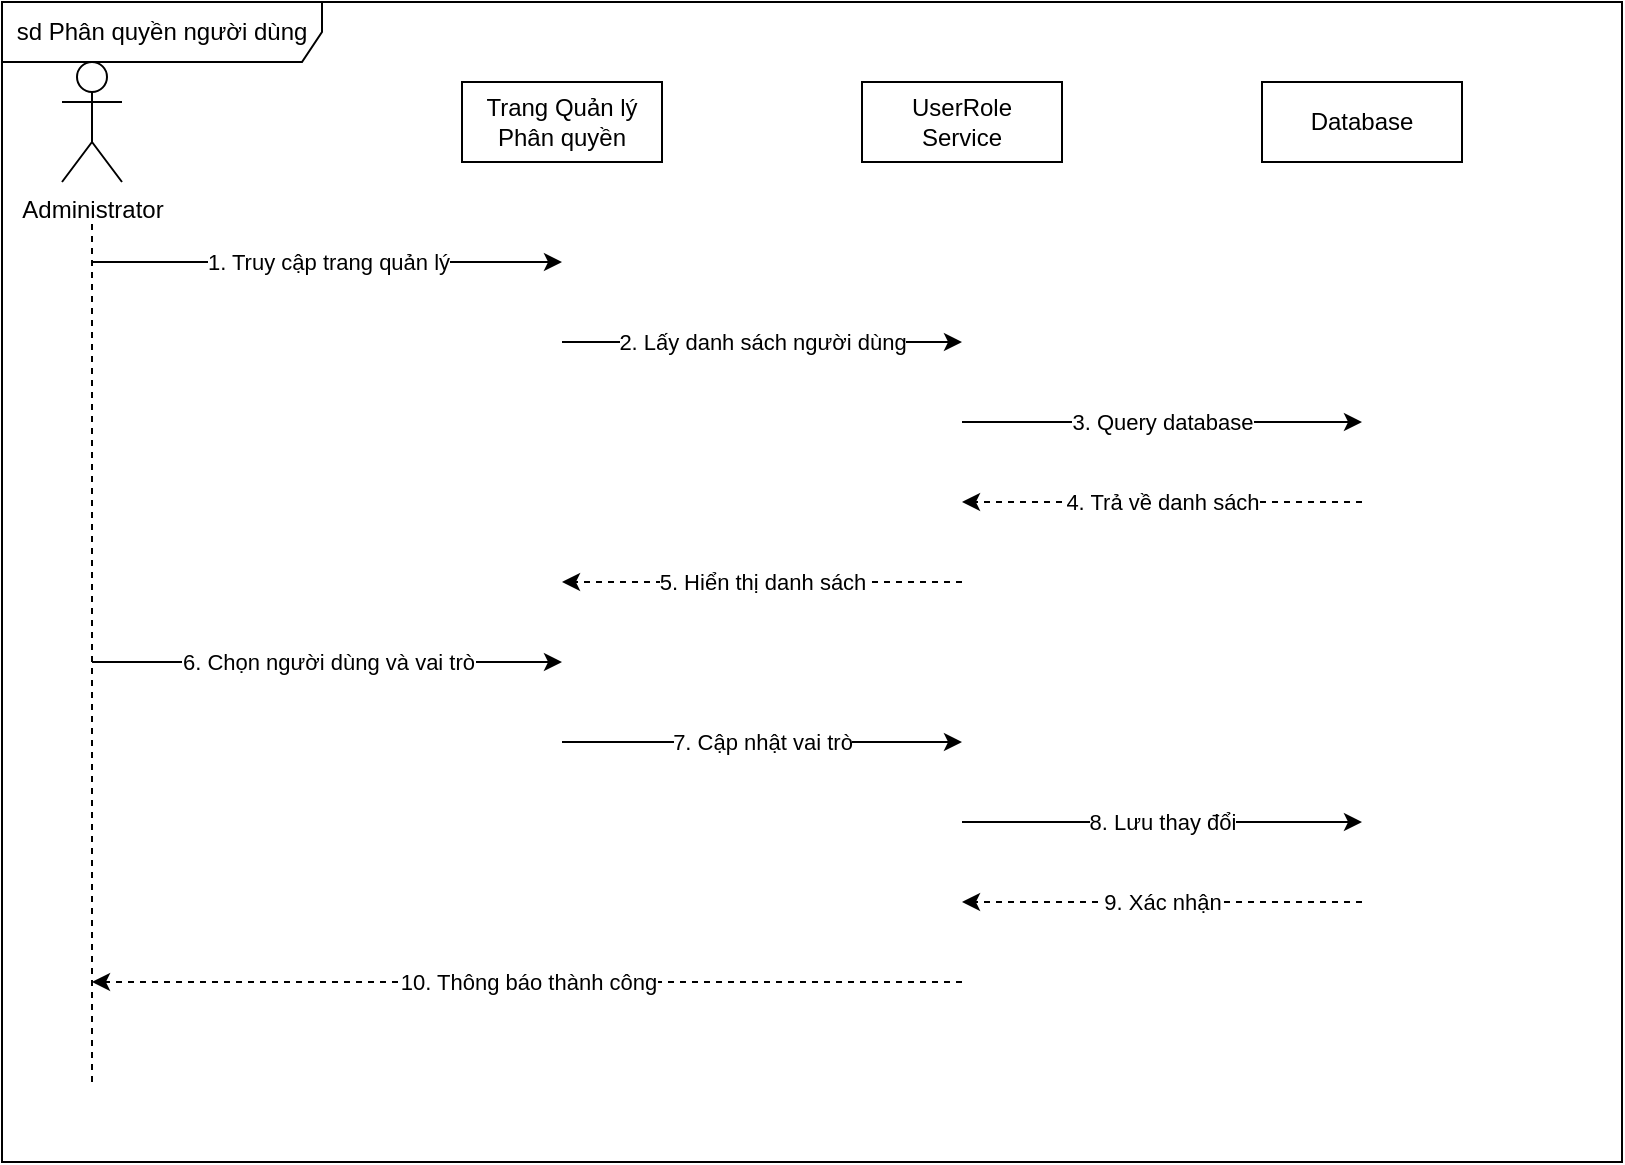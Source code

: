 <mxfile version="22.1.21">
  <diagram id="sequence-diagram" name="Sequence Diagram">
    <mxGraphModel dx="0" dy="0" grid="1" gridSize="10" guides="1" tooltips="1" connect="1" arrows="1" fold="1" page="1" pageScale="1" pageWidth="850" pageHeight="1100" math="0" shadow="0">
      <root>
        <mxCell id="0"/>
        <mxCell id="1" parent="0"/>

        <!-- Frame -->
        <mxCell id="frame" value="sd Phân quyền người dùng" style="shape=umlFrame;whiteSpace=wrap;html=1;width=160;height=30;" vertex="1" parent="1">
          <mxGeometry x="20" y="10" width="810" height="580" as="geometry"/>
        </mxCell>

        <!-- Objects -->
        <mxCell id="admin" value="Administrator" style="shape=umlActor;verticalLabelPosition=bottom;verticalAlign=top;html=1;" vertex="1" parent="1">
          <mxGeometry x="50" y="40" width="30" height="60" as="geometry"/>
        </mxCell>

        <mxCell id="userRolePage" value="Trang Quản lý&#xa;Phân quyền" style="rounded=0;whiteSpace=wrap;html=1;" vertex="1" parent="1">
          <mxGeometry x="250" y="50" width="100" height="40" as="geometry"/>
        </mxCell>

        <mxCell id="userRoleService" value="UserRole&#xa;Service" style="rounded=0;whiteSpace=wrap;html=1;" vertex="1" parent="1">
          <mxGeometry x="450" y="50" width="100" height="40" as="geometry"/>
        </mxCell>

        <mxCell id="database" value="Database" style="rounded=0;whiteSpace=wrap;html=1;" vertex="1" parent="1">
          <mxGeometry x="650" y="50" width="100" height="40" as="geometry"/>
        </mxCell>

        <!-- Lifelines -->
        <mxCell id="adminLine" value="" style="endArrow=none;dashed=1;html=1;" edge="1" parent="1">
          <mxGeometry width="50" height="50" relative="1" as="geometry">
            <mxPoint x="65" y="550" as="sourcePoint"/>
            <mxPoint x="65" y="120" as="targetPoint"/>
          </mxGeometry>
        </mxCell>

        <!-- Messages -->
        <mxCell id="msg1" value="1. Truy cập trang quản lý" style="endArrow=classic;html=1;" edge="1" parent="1">
          <mxGeometry relative="1" as="geometry">
            <mxPoint x="65" y="140" as="sourcePoint"/>
            <mxPoint x="300" y="140" as="targetPoint"/>
          </mxGeometry>
        </mxCell>

        <mxCell id="msg2" value="2. Lấy danh sách người dùng" style="endArrow=classic;html=1;" edge="1" parent="1">
          <mxGeometry relative="1" as="geometry">
            <mxPoint x="300" y="180" as="sourcePoint"/>
            <mxPoint x="500" y="180" as="targetPoint"/>
          </mxGeometry>
        </mxCell>

        <mxCell id="msg3" value="3. Query database" style="endArrow=classic;html=1;" edge="1" parent="1">
          <mxGeometry relative="1" as="geometry">
            <mxPoint x="500" y="220" as="sourcePoint"/>
            <mxPoint x="700" y="220" as="targetPoint"/>
          </mxGeometry>
        </mxCell>

        <mxCell id="msg4" value="4. Trả về danh sách" style="endArrow=classic;html=1;dashed=1;" edge="1" parent="1">
          <mxGeometry relative="1" as="geometry">
            <mxPoint x="700" y="260" as="sourcePoint"/>
            <mxPoint x="500" y="260" as="targetPoint"/>
          </mxGeometry>
        </mxCell>

        <mxCell id="msg5" value="5. Hiển thị danh sách" style="endArrow=classic;html=1;dashed=1;" edge="1" parent="1">
          <mxGeometry relative="1" as="geometry">
            <mxPoint x="500" y="300" as="sourcePoint"/>
            <mxPoint x="300" y="300" as="targetPoint"/>
          </mxGeometry>
        </mxCell>

        <mxCell id="msg6" value="6. Chọn người dùng và vai trò" style="endArrow=classic;html=1;" edge="1" parent="1">
          <mxGeometry relative="1" as="geometry">
            <mxPoint x="65" y="340" as="sourcePoint"/>
            <mxPoint x="300" y="340" as="targetPoint"/>
          </mxGeometry>
        </mxCell>

        <mxCell id="msg7" value="7. Cập nhật vai trò" style="endArrow=classic;html=1;" edge="1" parent="1">
          <mxGeometry relative="1" as="geometry">
            <mxPoint x="300" y="380" as="sourcePoint"/>
            <mxPoint x="500" y="380" as="targetPoint"/>
          </mxGeometry>
        </mxCell>

        <mxCell id="msg8" value="8. Lưu thay đổi" style="endArrow=classic;html=1;" edge="1" parent="1">
          <mxGeometry relative="1" as="geometry">
            <mxPoint x="500" y="420" as="sourcePoint"/>
            <mxPoint x="700" y="420" as="targetPoint"/>
          </mxGeometry>
        </mxCell>

        <mxCell id="msg9" value="9. Xác nhận" style="endArrow=classic;html=1;dashed=1;" edge="1" parent="1">
          <mxGeometry relative="1" as="geometry">
            <mxPoint x="700" y="460" as="sourcePoint"/>
            <mxPoint x="500" y="460" as="targetPoint"/>
          </mxGeometry>
        </mxCell>

        <mxCell id="msg10" value="10. Thông báo thành công" style="endArrow=classic;html=1;dashed=1;" edge="1" parent="1">
          <mxGeometry relative="1" as="geometry">
            <mxPoint x="500" y="500" as="sourcePoint"/>
            <mxPoint x="65" y="500" as="targetPoint"/>
          </mxGeometry>
        </mxCell>

      </root>
    </mxGraphModel>
  </diagram>
</mxfile>